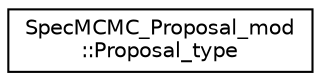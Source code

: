 digraph "Graphical Class Hierarchy"
{
 // LATEX_PDF_SIZE
  edge [fontname="Helvetica",fontsize="10",labelfontname="Helvetica",labelfontsize="10"];
  node [fontname="Helvetica",fontsize="10",shape=record];
  rankdir="LR";
  Node0 [label="SpecMCMC_Proposal_mod\l::Proposal_type",height=0.2,width=0.4,color="black", fillcolor="white", style="filled",URL="$structSpecMCMC__Proposal__mod_1_1Proposal__type.html",tooltip=" "];
}
